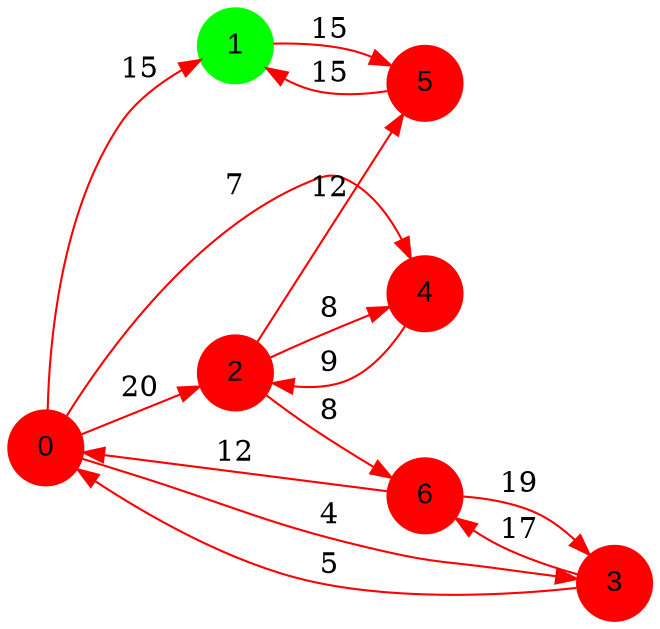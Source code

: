 digraph graphe {
rankdir = LR;
edge [color=red];
0 [fontname="Arial", shape = circle, color=red, style=filled];
1 [fontname="Arial", shape = circle, color=green, style=filled];
2 [fontname="Arial", shape = circle, color=red, style=filled];
3 [fontname="Arial", shape = circle, color=red, style=filled];
4 [fontname="Arial", shape = circle, color=red, style=filled];
5 [fontname="Arial", shape = circle, color=red, style=filled];
6 [fontname="Arial", shape = circle, color=red, style=filled];
	0 -> 1 [label = "15"];
	0 -> 2 [label = "20"];
	0 -> 3 [label = "4"];
	0 -> 4 [label = "7"];
	1 -> 5 [label = "15"];
	2 -> 4 [label = "8"];
	2 -> 5 [label = "12"];
	2 -> 6 [label = "8"];
	3 -> 0 [label = "5"];
	3 -> 6 [label = "17"];
	4 -> 2 [label = "9"];
	5 -> 1 [label = "15"];
	6 -> 0 [label = "12"];
	6 -> 3 [label = "19"];
}